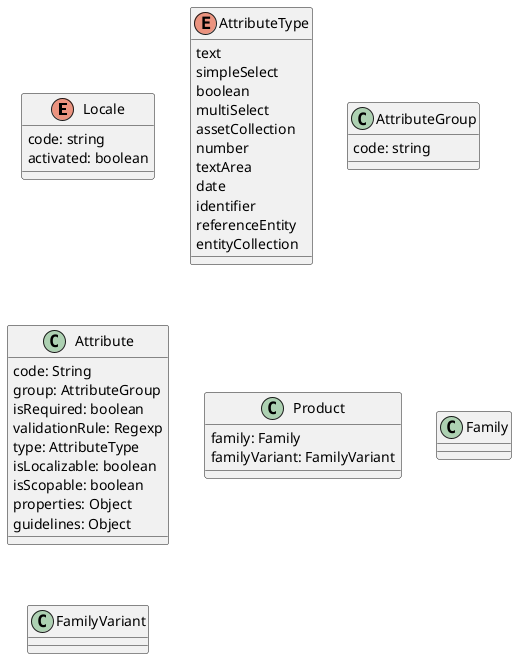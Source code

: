 @startuml PIM core domain model

enum Locale {
    code: string
    activated: boolean
}
enum AttributeType {
    text
    simpleSelect
    boolean
    multiSelect
    assetCollection
    number
    textArea
    date
    identifier
    referenceEntity
    entityCollection
}

'exemple digital_assets_images, product_size_dimensions, product_physical_characteristics
class AttributeGroup {
    code: string
}

'Q: metric Family is used?
'Q:  isScopable: type value per channel?
'Q: what is backend Type, what is the use of entity_type ("Akeneo\Pim\Enrichment\Component\Product\Model\Product")
'display attributes, specific values formats and value constraints not shown
'Properties: a:4:{s:19:"reference_data_name";N;s:19:"auto_option_sorting";N;s:12:"is_read_only";N;s:13:"default_value";N;}
'Guidelines:
'sold_in_orgs: {"en_AU": "List of the Orgs this product can be sold in.\nIf the org is not added to this list, the product can not be sold to customers in that Org."}
'part_number_list_competitor: {"en_AU": "Add competitor part numbers to this list, separate each with a comma."}

Class Attribute {
    code: String
    group: AttributeGroup
    isRequired: boolean
    validationRule: Regexp
    type: AttributeType
    isLocalizable: boolean
    isScopable: boolean
    properties: Object
    guidelines: Object
}

Class Product {
    family: Family
    familyVariant: FamilyVariant
}

Class Family {

}

Class FamilyVariant {

}





@enduml